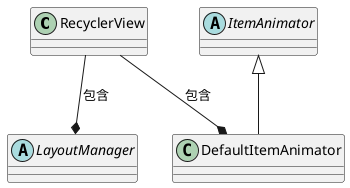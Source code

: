 @startuml

class RecyclerView

abstract LayoutManager

abstract ItemAnimator

ItemAnimator <|--  DefaultItemAnimator

RecyclerView  --* LayoutManager : 包含
RecyclerView  --* DefaultItemAnimator : 包含

@enduml
